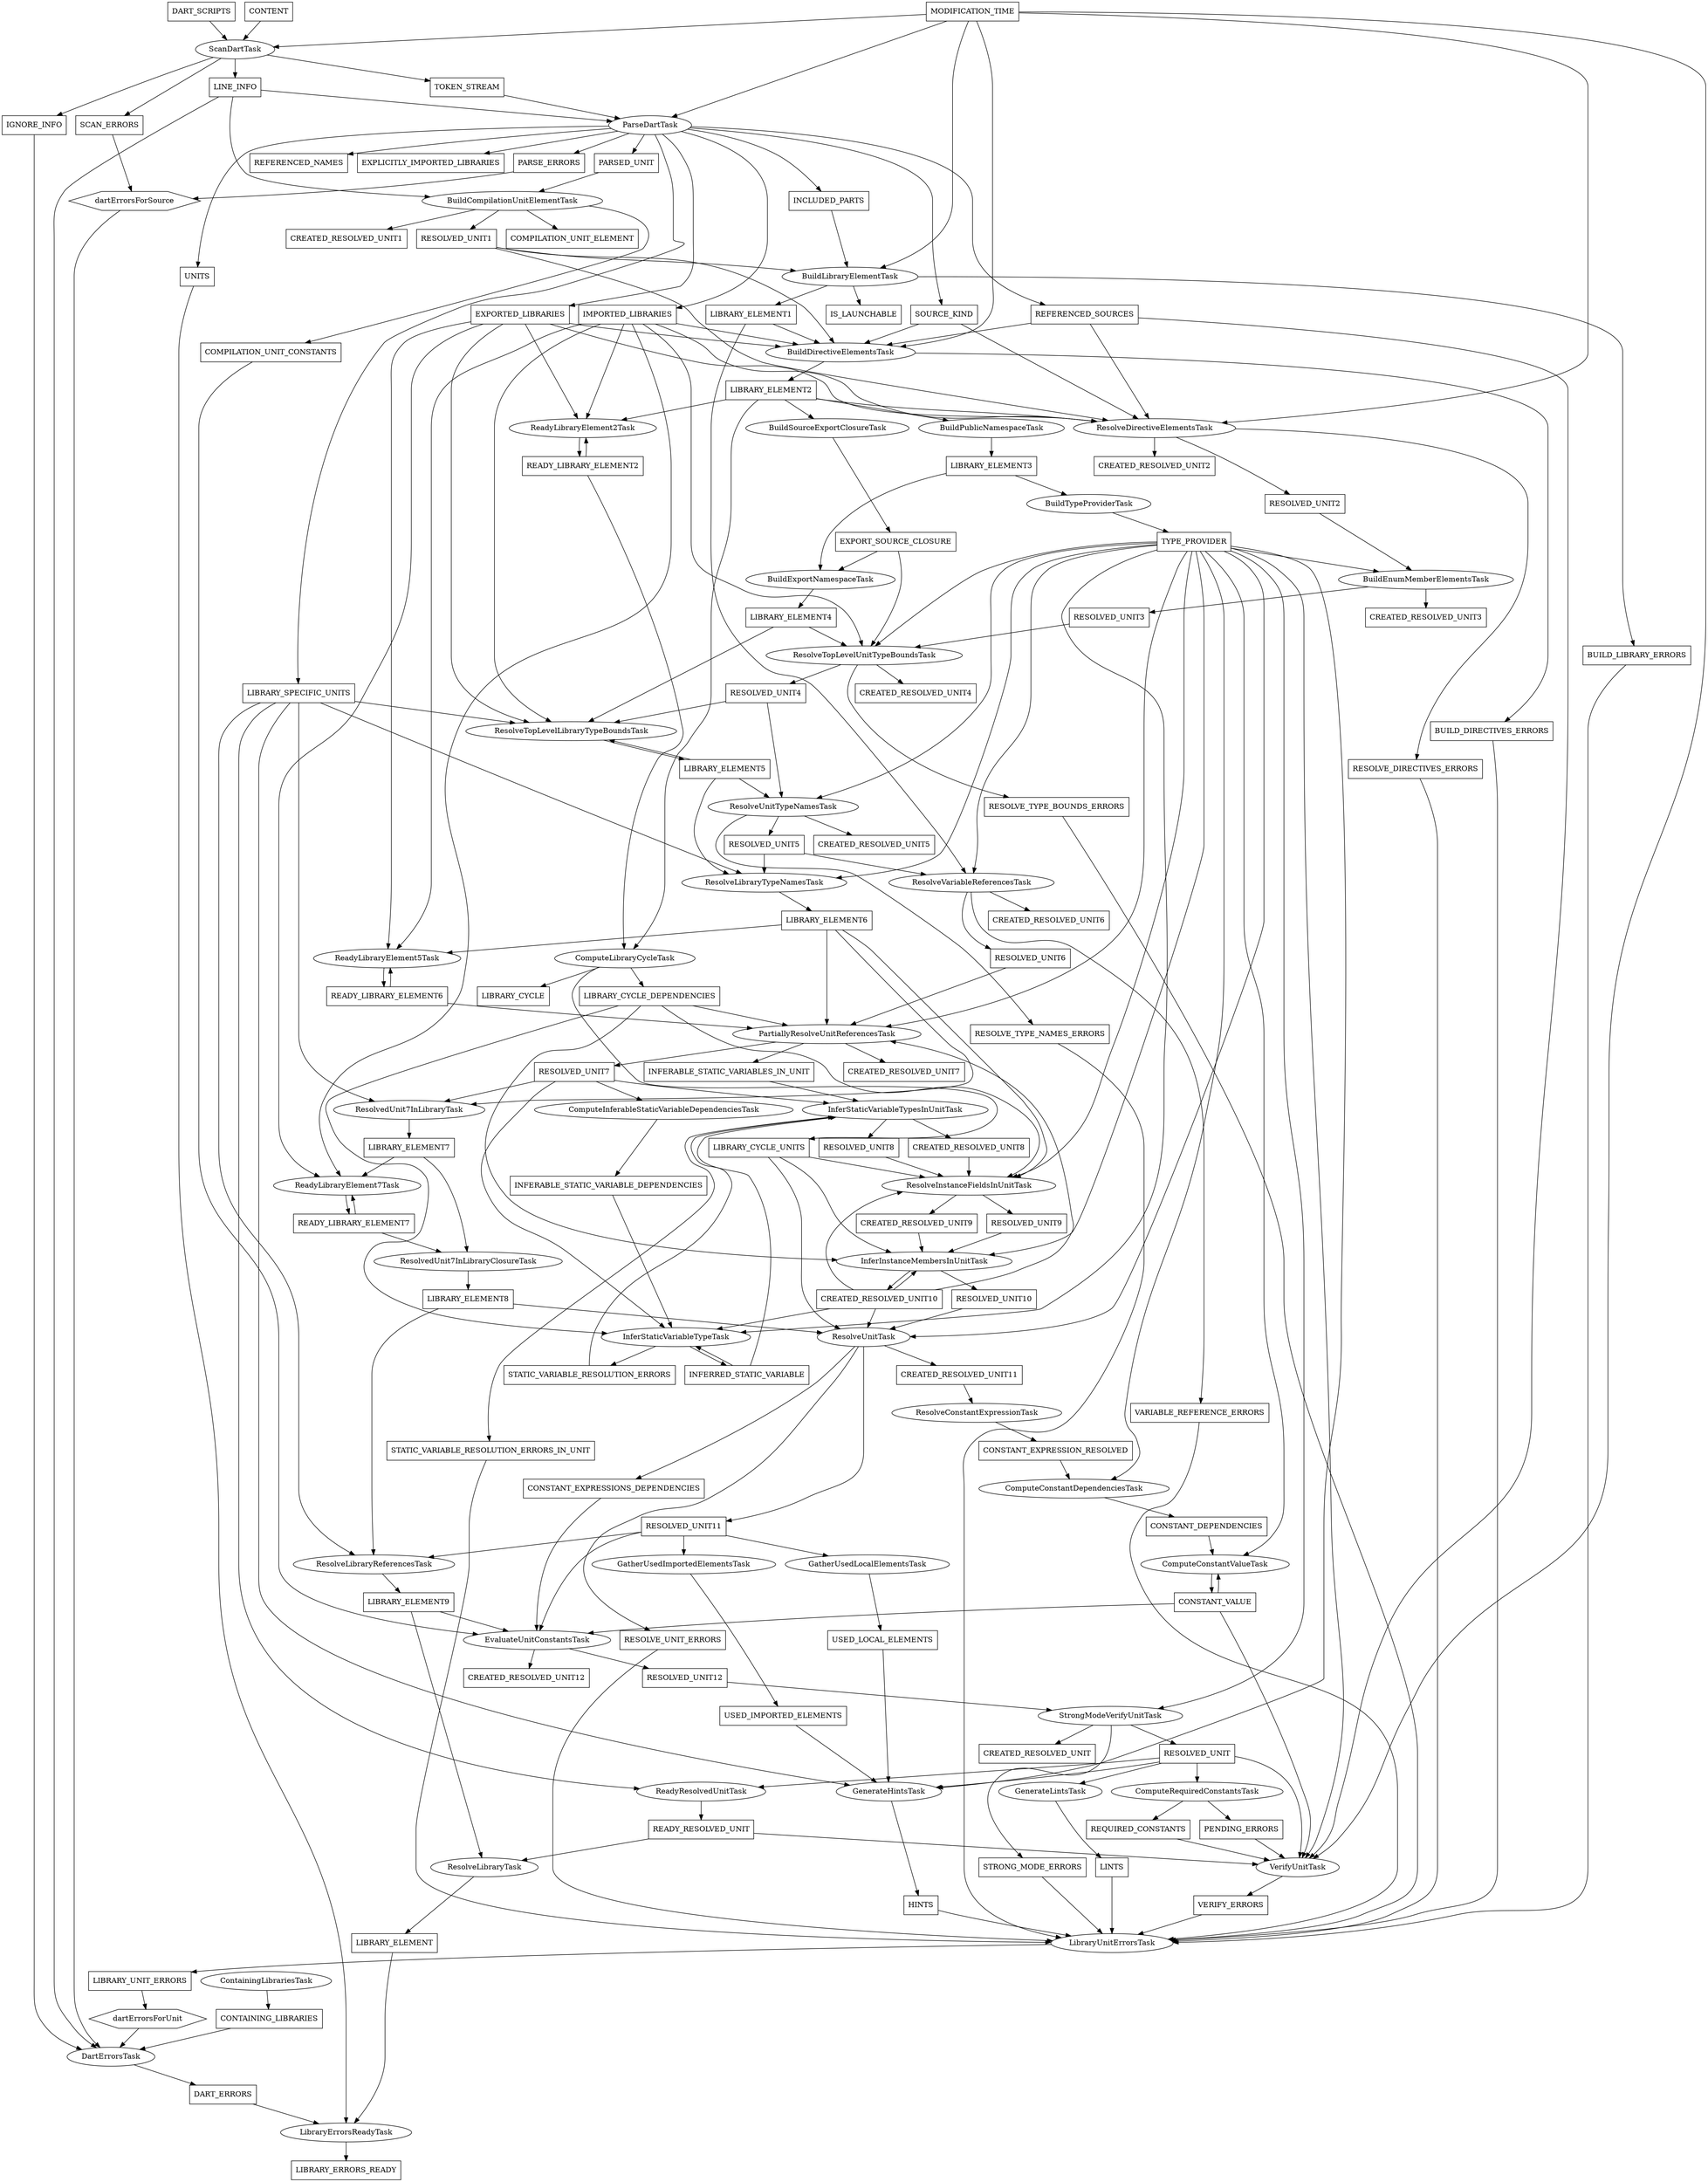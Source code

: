 // Copyright (c) 2015, the Dart project authors.  Please see the AUTHORS file
// for details. All rights reserved. Use of this source code is governed by a
// BSD-style license that can be found in the LICENSE file.
//
// This file has been automatically generated.  Please do not edit it manually.
// To regenerate the file, use the script
// "pkg/analyzer/tool/task_dependency_graph/generate.dart".
//
// To render this graph using Graphviz (www.graphviz.org) use the command:
// "dot tasks.dot -Tpdf -O".
digraph G {
  BUILD_DIRECTIVES_ERRORS -> LibraryUnitErrorsTask
  BUILD_DIRECTIVES_ERRORS [shape=box]
  BUILD_LIBRARY_ERRORS -> LibraryUnitErrorsTask
  BUILD_LIBRARY_ERRORS [shape=box]
  BuildCompilationUnitElementTask -> COMPILATION_UNIT_CONSTANTS
  BuildCompilationUnitElementTask -> COMPILATION_UNIT_ELEMENT
  BuildCompilationUnitElementTask -> CREATED_RESOLVED_UNIT1
  BuildCompilationUnitElementTask -> RESOLVED_UNIT1
  BuildDirectiveElementsTask -> BUILD_DIRECTIVES_ERRORS
  BuildDirectiveElementsTask -> LIBRARY_ELEMENT2
  BuildEnumMemberElementsTask -> CREATED_RESOLVED_UNIT3
  BuildEnumMemberElementsTask -> RESOLVED_UNIT3
  BuildExportNamespaceTask -> LIBRARY_ELEMENT4
  BuildLibraryElementTask -> BUILD_LIBRARY_ERRORS
  BuildLibraryElementTask -> IS_LAUNCHABLE
  BuildLibraryElementTask -> LIBRARY_ELEMENT1
  BuildPublicNamespaceTask -> LIBRARY_ELEMENT3
  BuildSourceExportClosureTask -> EXPORT_SOURCE_CLOSURE
  BuildTypeProviderTask -> TYPE_PROVIDER
  COMPILATION_UNIT_CONSTANTS -> EvaluateUnitConstantsTask
  COMPILATION_UNIT_CONSTANTS [shape=box]
  COMPILATION_UNIT_ELEMENT [shape=box]
  CONSTANT_DEPENDENCIES -> ComputeConstantValueTask
  CONSTANT_DEPENDENCIES [shape=box]
  CONSTANT_EXPRESSIONS_DEPENDENCIES -> EvaluateUnitConstantsTask
  CONSTANT_EXPRESSIONS_DEPENDENCIES [shape=box]
  CONSTANT_EXPRESSION_RESOLVED -> ComputeConstantDependenciesTask
  CONSTANT_EXPRESSION_RESOLVED [shape=box]
  CONSTANT_VALUE -> ComputeConstantValueTask
  CONSTANT_VALUE -> EvaluateUnitConstantsTask
  CONSTANT_VALUE -> VerifyUnitTask
  CONSTANT_VALUE [shape=box]
  CONTAINING_LIBRARIES -> DartErrorsTask
  CONTAINING_LIBRARIES [shape=box]
  CONTENT -> ScanDartTask
  CONTENT [shape=box]
  CREATED_RESOLVED_UNIT [shape=box]
  CREATED_RESOLVED_UNIT1 [shape=box]
  CREATED_RESOLVED_UNIT10 -> InferInstanceMembersInUnitTask
  CREATED_RESOLVED_UNIT10 -> InferStaticVariableTypeTask
  CREATED_RESOLVED_UNIT10 -> PartiallyResolveUnitReferencesTask
  CREATED_RESOLVED_UNIT10 -> ResolveInstanceFieldsInUnitTask
  CREATED_RESOLVED_UNIT10 -> ResolveUnitTask
  CREATED_RESOLVED_UNIT10 [shape=box]
  CREATED_RESOLVED_UNIT11 -> ResolveConstantExpressionTask
  CREATED_RESOLVED_UNIT11 [shape=box]
  CREATED_RESOLVED_UNIT12 [shape=box]
  CREATED_RESOLVED_UNIT2 [shape=box]
  CREATED_RESOLVED_UNIT3 [shape=box]
  CREATED_RESOLVED_UNIT4 [shape=box]
  CREATED_RESOLVED_UNIT5 [shape=box]
  CREATED_RESOLVED_UNIT6 [shape=box]
  CREATED_RESOLVED_UNIT7 [shape=box]
  CREATED_RESOLVED_UNIT8 -> ResolveInstanceFieldsInUnitTask
  CREATED_RESOLVED_UNIT8 [shape=box]
  CREATED_RESOLVED_UNIT9 -> InferInstanceMembersInUnitTask
  CREATED_RESOLVED_UNIT9 [shape=box]
  ComputeConstantDependenciesTask -> CONSTANT_DEPENDENCIES
  ComputeConstantValueTask -> CONSTANT_VALUE
  ComputeInferableStaticVariableDependenciesTask -> INFERABLE_STATIC_VARIABLE_DEPENDENCIES
  ComputeLibraryCycleTask -> LIBRARY_CYCLE
  ComputeLibraryCycleTask -> LIBRARY_CYCLE_DEPENDENCIES
  ComputeLibraryCycleTask -> LIBRARY_CYCLE_UNITS
  ComputeRequiredConstantsTask -> PENDING_ERRORS
  ComputeRequiredConstantsTask -> REQUIRED_CONSTANTS
  ContainingLibrariesTask -> CONTAINING_LIBRARIES
  DART_ERRORS -> LibraryErrorsReadyTask
  DART_ERRORS [shape=box]
  DART_SCRIPTS -> ScanDartTask
  DART_SCRIPTS [shape=box]
  DartErrorsTask -> DART_ERRORS
  EXPLICITLY_IMPORTED_LIBRARIES [shape=box]
  EXPORTED_LIBRARIES -> BuildDirectiveElementsTask
  EXPORTED_LIBRARIES -> ReadyLibraryElement2Task
  EXPORTED_LIBRARIES -> ReadyLibraryElement5Task
  EXPORTED_LIBRARIES -> ReadyLibraryElement7Task
  EXPORTED_LIBRARIES -> ResolveDirectiveElementsTask
  EXPORTED_LIBRARIES -> ResolveTopLevelLibraryTypeBoundsTask
  EXPORTED_LIBRARIES [shape=box]
  EXPORT_SOURCE_CLOSURE -> BuildExportNamespaceTask
  EXPORT_SOURCE_CLOSURE -> ResolveTopLevelUnitTypeBoundsTask
  EXPORT_SOURCE_CLOSURE [shape=box]
  EvaluateUnitConstantsTask -> CREATED_RESOLVED_UNIT12
  EvaluateUnitConstantsTask -> RESOLVED_UNIT12
  GatherUsedImportedElementsTask -> USED_IMPORTED_ELEMENTS
  GatherUsedLocalElementsTask -> USED_LOCAL_ELEMENTS
  GenerateHintsTask -> HINTS
  GenerateLintsTask -> LINTS
  HINTS -> LibraryUnitErrorsTask
  HINTS [shape=box]
  IGNORE_INFO -> DartErrorsTask
  IGNORE_INFO [shape=box]
  IMPORTED_LIBRARIES -> BuildDirectiveElementsTask
  IMPORTED_LIBRARIES -> ReadyLibraryElement2Task
  IMPORTED_LIBRARIES -> ReadyLibraryElement5Task
  IMPORTED_LIBRARIES -> ReadyLibraryElement7Task
  IMPORTED_LIBRARIES -> ResolveDirectiveElementsTask
  IMPORTED_LIBRARIES -> ResolveTopLevelLibraryTypeBoundsTask
  IMPORTED_LIBRARIES -> ResolveTopLevelUnitTypeBoundsTask
  IMPORTED_LIBRARIES [shape=box]
  INCLUDED_PARTS -> BuildLibraryElementTask
  INCLUDED_PARTS [shape=box]
  INFERABLE_STATIC_VARIABLES_IN_UNIT -> InferStaticVariableTypesInUnitTask
  INFERABLE_STATIC_VARIABLES_IN_UNIT [shape=box]
  INFERABLE_STATIC_VARIABLE_DEPENDENCIES -> InferStaticVariableTypeTask
  INFERABLE_STATIC_VARIABLE_DEPENDENCIES [shape=box]
  INFERRED_STATIC_VARIABLE -> InferStaticVariableTypeTask
  INFERRED_STATIC_VARIABLE -> InferStaticVariableTypesInUnitTask
  INFERRED_STATIC_VARIABLE [shape=box]
  IS_LAUNCHABLE [shape=box]
  InferInstanceMembersInUnitTask -> CREATED_RESOLVED_UNIT10
  InferInstanceMembersInUnitTask -> RESOLVED_UNIT10
  InferStaticVariableTypeTask -> INFERRED_STATIC_VARIABLE
  InferStaticVariableTypeTask -> STATIC_VARIABLE_RESOLUTION_ERRORS
  InferStaticVariableTypesInUnitTask -> CREATED_RESOLVED_UNIT8
  InferStaticVariableTypesInUnitTask -> RESOLVED_UNIT8
  InferStaticVariableTypesInUnitTask -> STATIC_VARIABLE_RESOLUTION_ERRORS_IN_UNIT
  LIBRARY_CYCLE [shape=box]
  LIBRARY_CYCLE_DEPENDENCIES -> InferInstanceMembersInUnitTask
  LIBRARY_CYCLE_DEPENDENCIES -> InferStaticVariableTypeTask
  LIBRARY_CYCLE_DEPENDENCIES -> PartiallyResolveUnitReferencesTask
  LIBRARY_CYCLE_DEPENDENCIES -> ResolveInstanceFieldsInUnitTask
  LIBRARY_CYCLE_DEPENDENCIES [shape=box]
  LIBRARY_CYCLE_UNITS -> InferInstanceMembersInUnitTask
  LIBRARY_CYCLE_UNITS -> ResolveInstanceFieldsInUnitTask
  LIBRARY_CYCLE_UNITS -> ResolveUnitTask
  LIBRARY_CYCLE_UNITS [shape=box]
  LIBRARY_ELEMENT -> LibraryErrorsReadyTask
  LIBRARY_ELEMENT [shape=box]
  LIBRARY_ELEMENT1 -> BuildDirectiveElementsTask
  LIBRARY_ELEMENT1 -> ResolveVariableReferencesTask
  LIBRARY_ELEMENT1 [shape=box]
  LIBRARY_ELEMENT2 -> BuildPublicNamespaceTask
  LIBRARY_ELEMENT2 -> BuildSourceExportClosureTask
  LIBRARY_ELEMENT2 -> ComputeLibraryCycleTask
  LIBRARY_ELEMENT2 -> ReadyLibraryElement2Task
  LIBRARY_ELEMENT2 -> ResolveDirectiveElementsTask
  LIBRARY_ELEMENT2 [shape=box]
  LIBRARY_ELEMENT3 -> BuildExportNamespaceTask
  LIBRARY_ELEMENT3 -> BuildTypeProviderTask
  LIBRARY_ELEMENT3 [shape=box]
  LIBRARY_ELEMENT4 -> ResolveTopLevelLibraryTypeBoundsTask
  LIBRARY_ELEMENT4 -> ResolveTopLevelUnitTypeBoundsTask
  LIBRARY_ELEMENT4 [shape=box]
  LIBRARY_ELEMENT5 -> ResolveLibraryTypeNamesTask
  LIBRARY_ELEMENT5 -> ResolveTopLevelLibraryTypeBoundsTask
  LIBRARY_ELEMENT5 -> ResolveUnitTypeNamesTask
  LIBRARY_ELEMENT5 [shape=box]
  LIBRARY_ELEMENT6 -> PartiallyResolveUnitReferencesTask
  LIBRARY_ELEMENT6 -> ReadyLibraryElement5Task
  LIBRARY_ELEMENT6 -> ResolveInstanceFieldsInUnitTask
  LIBRARY_ELEMENT6 -> ResolvedUnit7InLibraryTask
  LIBRARY_ELEMENT6 [shape=box]
  LIBRARY_ELEMENT7 -> ReadyLibraryElement7Task
  LIBRARY_ELEMENT7 -> ResolvedUnit7InLibraryClosureTask
  LIBRARY_ELEMENT7 [shape=box]
  LIBRARY_ELEMENT8 -> ResolveLibraryReferencesTask
  LIBRARY_ELEMENT8 -> ResolveUnitTask
  LIBRARY_ELEMENT8 [shape=box]
  LIBRARY_ELEMENT9 -> EvaluateUnitConstantsTask
  LIBRARY_ELEMENT9 -> ResolveLibraryTask
  LIBRARY_ELEMENT9 [shape=box]
  LIBRARY_ERRORS_READY [shape=box]
  LIBRARY_SPECIFIC_UNITS -> GenerateHintsTask
  LIBRARY_SPECIFIC_UNITS -> ReadyResolvedUnitTask
  LIBRARY_SPECIFIC_UNITS -> ResolveLibraryReferencesTask
  LIBRARY_SPECIFIC_UNITS -> ResolveLibraryTypeNamesTask
  LIBRARY_SPECIFIC_UNITS -> ResolveTopLevelLibraryTypeBoundsTask
  LIBRARY_SPECIFIC_UNITS -> ResolvedUnit7InLibraryTask
  LIBRARY_SPECIFIC_UNITS [shape=box]
  LIBRARY_UNIT_ERRORS -> dartErrorsForUnit
  LIBRARY_UNIT_ERRORS [shape=box]
  LINE_INFO -> BuildCompilationUnitElementTask
  LINE_INFO -> DartErrorsTask
  LINE_INFO -> ParseDartTask
  LINE_INFO [shape=box]
  LINTS -> LibraryUnitErrorsTask
  LINTS [shape=box]
  LibraryErrorsReadyTask -> LIBRARY_ERRORS_READY
  LibraryUnitErrorsTask -> LIBRARY_UNIT_ERRORS
  MODIFICATION_TIME -> BuildDirectiveElementsTask
  MODIFICATION_TIME -> BuildLibraryElementTask
  MODIFICATION_TIME -> ParseDartTask
  MODIFICATION_TIME -> ResolveDirectiveElementsTask
  MODIFICATION_TIME -> ScanDartTask
  MODIFICATION_TIME -> VerifyUnitTask
  MODIFICATION_TIME [shape=box]
  PARSED_UNIT -> BuildCompilationUnitElementTask
  PARSED_UNIT [shape=box]
  PARSE_ERRORS -> dartErrorsForSource
  PARSE_ERRORS [shape=box]
  PENDING_ERRORS -> VerifyUnitTask
  PENDING_ERRORS [shape=box]
  ParseDartTask -> EXPLICITLY_IMPORTED_LIBRARIES
  ParseDartTask -> EXPORTED_LIBRARIES
  ParseDartTask -> IMPORTED_LIBRARIES
  ParseDartTask -> INCLUDED_PARTS
  ParseDartTask -> LIBRARY_SPECIFIC_UNITS
  ParseDartTask -> PARSED_UNIT
  ParseDartTask -> PARSE_ERRORS
  ParseDartTask -> REFERENCED_NAMES
  ParseDartTask -> REFERENCED_SOURCES
  ParseDartTask -> SOURCE_KIND
  ParseDartTask -> UNITS
  PartiallyResolveUnitReferencesTask -> CREATED_RESOLVED_UNIT7
  PartiallyResolveUnitReferencesTask -> INFERABLE_STATIC_VARIABLES_IN_UNIT
  PartiallyResolveUnitReferencesTask -> RESOLVED_UNIT7
  READY_LIBRARY_ELEMENT2 -> ComputeLibraryCycleTask
  READY_LIBRARY_ELEMENT2 -> ReadyLibraryElement2Task
  READY_LIBRARY_ELEMENT2 [shape=box]
  READY_LIBRARY_ELEMENT6 -> PartiallyResolveUnitReferencesTask
  READY_LIBRARY_ELEMENT6 -> ReadyLibraryElement5Task
  READY_LIBRARY_ELEMENT6 [shape=box]
  READY_LIBRARY_ELEMENT7 -> ReadyLibraryElement7Task
  READY_LIBRARY_ELEMENT7 -> ResolvedUnit7InLibraryClosureTask
  READY_LIBRARY_ELEMENT7 [shape=box]
  READY_RESOLVED_UNIT -> ResolveLibraryTask
  READY_RESOLVED_UNIT -> VerifyUnitTask
  READY_RESOLVED_UNIT [shape=box]
  REFERENCED_NAMES [shape=box]
  REFERENCED_SOURCES -> BuildDirectiveElementsTask
  REFERENCED_SOURCES -> ResolveDirectiveElementsTask
  REFERENCED_SOURCES -> VerifyUnitTask
  REFERENCED_SOURCES [shape=box]
  REQUIRED_CONSTANTS -> VerifyUnitTask
  REQUIRED_CONSTANTS [shape=box]
  RESOLVED_UNIT -> ComputeRequiredConstantsTask
  RESOLVED_UNIT -> GenerateHintsTask
  RESOLVED_UNIT -> GenerateLintsTask
  RESOLVED_UNIT -> ReadyResolvedUnitTask
  RESOLVED_UNIT -> VerifyUnitTask
  RESOLVED_UNIT [shape=box]
  RESOLVED_UNIT1 -> BuildDirectiveElementsTask
  RESOLVED_UNIT1 -> BuildLibraryElementTask
  RESOLVED_UNIT1 -> ResolveDirectiveElementsTask
  RESOLVED_UNIT1 [shape=box]
  RESOLVED_UNIT10 -> ResolveUnitTask
  RESOLVED_UNIT10 [shape=box]
  RESOLVED_UNIT11 -> EvaluateUnitConstantsTask
  RESOLVED_UNIT11 -> GatherUsedImportedElementsTask
  RESOLVED_UNIT11 -> GatherUsedLocalElementsTask
  RESOLVED_UNIT11 -> ResolveLibraryReferencesTask
  RESOLVED_UNIT11 [shape=box]
  RESOLVED_UNIT12 -> StrongModeVerifyUnitTask
  RESOLVED_UNIT12 [shape=box]
  RESOLVED_UNIT2 -> BuildEnumMemberElementsTask
  RESOLVED_UNIT2 [shape=box]
  RESOLVED_UNIT3 -> ResolveTopLevelUnitTypeBoundsTask
  RESOLVED_UNIT3 [shape=box]
  RESOLVED_UNIT4 -> ResolveTopLevelLibraryTypeBoundsTask
  RESOLVED_UNIT4 -> ResolveUnitTypeNamesTask
  RESOLVED_UNIT4 [shape=box]
  RESOLVED_UNIT5 -> ResolveLibraryTypeNamesTask
  RESOLVED_UNIT5 -> ResolveVariableReferencesTask
  RESOLVED_UNIT5 [shape=box]
  RESOLVED_UNIT6 -> PartiallyResolveUnitReferencesTask
  RESOLVED_UNIT6 [shape=box]
  RESOLVED_UNIT7 -> ComputeInferableStaticVariableDependenciesTask
  RESOLVED_UNIT7 -> InferStaticVariableTypeTask
  RESOLVED_UNIT7 -> InferStaticVariableTypesInUnitTask
  RESOLVED_UNIT7 -> ResolvedUnit7InLibraryTask
  RESOLVED_UNIT7 [shape=box]
  RESOLVED_UNIT8 -> ResolveInstanceFieldsInUnitTask
  RESOLVED_UNIT8 [shape=box]
  RESOLVED_UNIT9 -> InferInstanceMembersInUnitTask
  RESOLVED_UNIT9 [shape=box]
  RESOLVE_DIRECTIVES_ERRORS -> LibraryUnitErrorsTask
  RESOLVE_DIRECTIVES_ERRORS [shape=box]
  RESOLVE_TYPE_BOUNDS_ERRORS -> LibraryUnitErrorsTask
  RESOLVE_TYPE_BOUNDS_ERRORS [shape=box]
  RESOLVE_TYPE_NAMES_ERRORS -> LibraryUnitErrorsTask
  RESOLVE_TYPE_NAMES_ERRORS [shape=box]
  RESOLVE_UNIT_ERRORS -> LibraryUnitErrorsTask
  RESOLVE_UNIT_ERRORS [shape=box]
  ReadyLibraryElement2Task -> READY_LIBRARY_ELEMENT2
  ReadyLibraryElement5Task -> READY_LIBRARY_ELEMENT6
  ReadyLibraryElement7Task -> READY_LIBRARY_ELEMENT7
  ReadyResolvedUnitTask -> READY_RESOLVED_UNIT
  ResolveConstantExpressionTask -> CONSTANT_EXPRESSION_RESOLVED
  ResolveDirectiveElementsTask -> CREATED_RESOLVED_UNIT2
  ResolveDirectiveElementsTask -> RESOLVED_UNIT2
  ResolveDirectiveElementsTask -> RESOLVE_DIRECTIVES_ERRORS
  ResolveInstanceFieldsInUnitTask -> CREATED_RESOLVED_UNIT9
  ResolveInstanceFieldsInUnitTask -> RESOLVED_UNIT9
  ResolveLibraryReferencesTask -> LIBRARY_ELEMENT9
  ResolveLibraryTask -> LIBRARY_ELEMENT
  ResolveLibraryTypeNamesTask -> LIBRARY_ELEMENT6
  ResolveTopLevelLibraryTypeBoundsTask -> LIBRARY_ELEMENT5
  ResolveTopLevelUnitTypeBoundsTask -> CREATED_RESOLVED_UNIT4
  ResolveTopLevelUnitTypeBoundsTask -> RESOLVED_UNIT4
  ResolveTopLevelUnitTypeBoundsTask -> RESOLVE_TYPE_BOUNDS_ERRORS
  ResolveUnitTask -> CONSTANT_EXPRESSIONS_DEPENDENCIES
  ResolveUnitTask -> CREATED_RESOLVED_UNIT11
  ResolveUnitTask -> RESOLVED_UNIT11
  ResolveUnitTask -> RESOLVE_UNIT_ERRORS
  ResolveUnitTypeNamesTask -> CREATED_RESOLVED_UNIT5
  ResolveUnitTypeNamesTask -> RESOLVED_UNIT5
  ResolveUnitTypeNamesTask -> RESOLVE_TYPE_NAMES_ERRORS
  ResolveVariableReferencesTask -> CREATED_RESOLVED_UNIT6
  ResolveVariableReferencesTask -> RESOLVED_UNIT6
  ResolveVariableReferencesTask -> VARIABLE_REFERENCE_ERRORS
  ResolvedUnit7InLibraryClosureTask -> LIBRARY_ELEMENT8
  ResolvedUnit7InLibraryTask -> LIBRARY_ELEMENT7
  SCAN_ERRORS -> dartErrorsForSource
  SCAN_ERRORS [shape=box]
  SOURCE_KIND -> BuildDirectiveElementsTask
  SOURCE_KIND -> ResolveDirectiveElementsTask
  SOURCE_KIND [shape=box]
  STATIC_VARIABLE_RESOLUTION_ERRORS -> InferStaticVariableTypesInUnitTask
  STATIC_VARIABLE_RESOLUTION_ERRORS [shape=box]
  STATIC_VARIABLE_RESOLUTION_ERRORS_IN_UNIT -> LibraryUnitErrorsTask
  STATIC_VARIABLE_RESOLUTION_ERRORS_IN_UNIT [shape=box]
  STRONG_MODE_ERRORS -> LibraryUnitErrorsTask
  STRONG_MODE_ERRORS [shape=box]
  ScanDartTask -> IGNORE_INFO
  ScanDartTask -> LINE_INFO
  ScanDartTask -> SCAN_ERRORS
  ScanDartTask -> TOKEN_STREAM
  StrongModeVerifyUnitTask -> CREATED_RESOLVED_UNIT
  StrongModeVerifyUnitTask -> RESOLVED_UNIT
  StrongModeVerifyUnitTask -> STRONG_MODE_ERRORS
  TOKEN_STREAM -> ParseDartTask
  TOKEN_STREAM [shape=box]
  TYPE_PROVIDER -> BuildEnumMemberElementsTask
  TYPE_PROVIDER -> ComputeConstantDependenciesTask
  TYPE_PROVIDER -> ComputeConstantValueTask
  TYPE_PROVIDER -> GenerateHintsTask
  TYPE_PROVIDER -> InferInstanceMembersInUnitTask
  TYPE_PROVIDER -> InferStaticVariableTypeTask
  TYPE_PROVIDER -> PartiallyResolveUnitReferencesTask
  TYPE_PROVIDER -> ResolveInstanceFieldsInUnitTask
  TYPE_PROVIDER -> ResolveLibraryTypeNamesTask
  TYPE_PROVIDER -> ResolveTopLevelUnitTypeBoundsTask
  TYPE_PROVIDER -> ResolveUnitTask
  TYPE_PROVIDER -> ResolveUnitTypeNamesTask
  TYPE_PROVIDER -> ResolveVariableReferencesTask
  TYPE_PROVIDER -> StrongModeVerifyUnitTask
  TYPE_PROVIDER -> VerifyUnitTask
  TYPE_PROVIDER [shape=box]
  UNITS -> LibraryErrorsReadyTask
  UNITS [shape=box]
  USED_IMPORTED_ELEMENTS -> GenerateHintsTask
  USED_IMPORTED_ELEMENTS [shape=box]
  USED_LOCAL_ELEMENTS -> GenerateHintsTask
  USED_LOCAL_ELEMENTS [shape=box]
  VARIABLE_REFERENCE_ERRORS -> LibraryUnitErrorsTask
  VARIABLE_REFERENCE_ERRORS [shape=box]
  VERIFY_ERRORS -> LibraryUnitErrorsTask
  VERIFY_ERRORS [shape=box]
  VerifyUnitTask -> VERIFY_ERRORS
  dartErrorsForSource -> DartErrorsTask
  dartErrorsForSource [shape=hexagon]
  dartErrorsForUnit -> DartErrorsTask
  dartErrorsForUnit [shape=hexagon]
}
